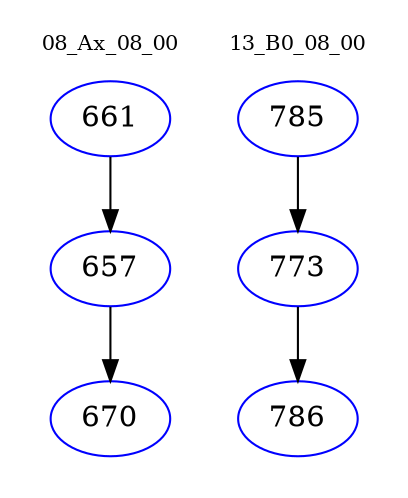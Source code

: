 digraph{
subgraph cluster_0 {
color = white
label = "08_Ax_08_00";
fontsize=10;
T0_661 [label="661", color="blue"]
T0_661 -> T0_657 [color="black"]
T0_657 [label="657", color="blue"]
T0_657 -> T0_670 [color="black"]
T0_670 [label="670", color="blue"]
}
subgraph cluster_1 {
color = white
label = "13_B0_08_00";
fontsize=10;
T1_785 [label="785", color="blue"]
T1_785 -> T1_773 [color="black"]
T1_773 [label="773", color="blue"]
T1_773 -> T1_786 [color="black"]
T1_786 [label="786", color="blue"]
}
}
